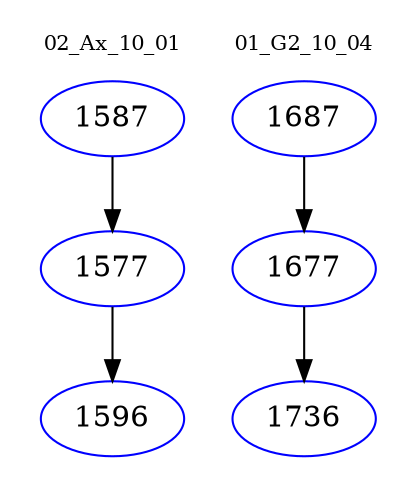 digraph{
subgraph cluster_0 {
color = white
label = "02_Ax_10_01";
fontsize=10;
T0_1587 [label="1587", color="blue"]
T0_1587 -> T0_1577 [color="black"]
T0_1577 [label="1577", color="blue"]
T0_1577 -> T0_1596 [color="black"]
T0_1596 [label="1596", color="blue"]
}
subgraph cluster_1 {
color = white
label = "01_G2_10_04";
fontsize=10;
T1_1687 [label="1687", color="blue"]
T1_1687 -> T1_1677 [color="black"]
T1_1677 [label="1677", color="blue"]
T1_1677 -> T1_1736 [color="black"]
T1_1736 [label="1736", color="blue"]
}
}
